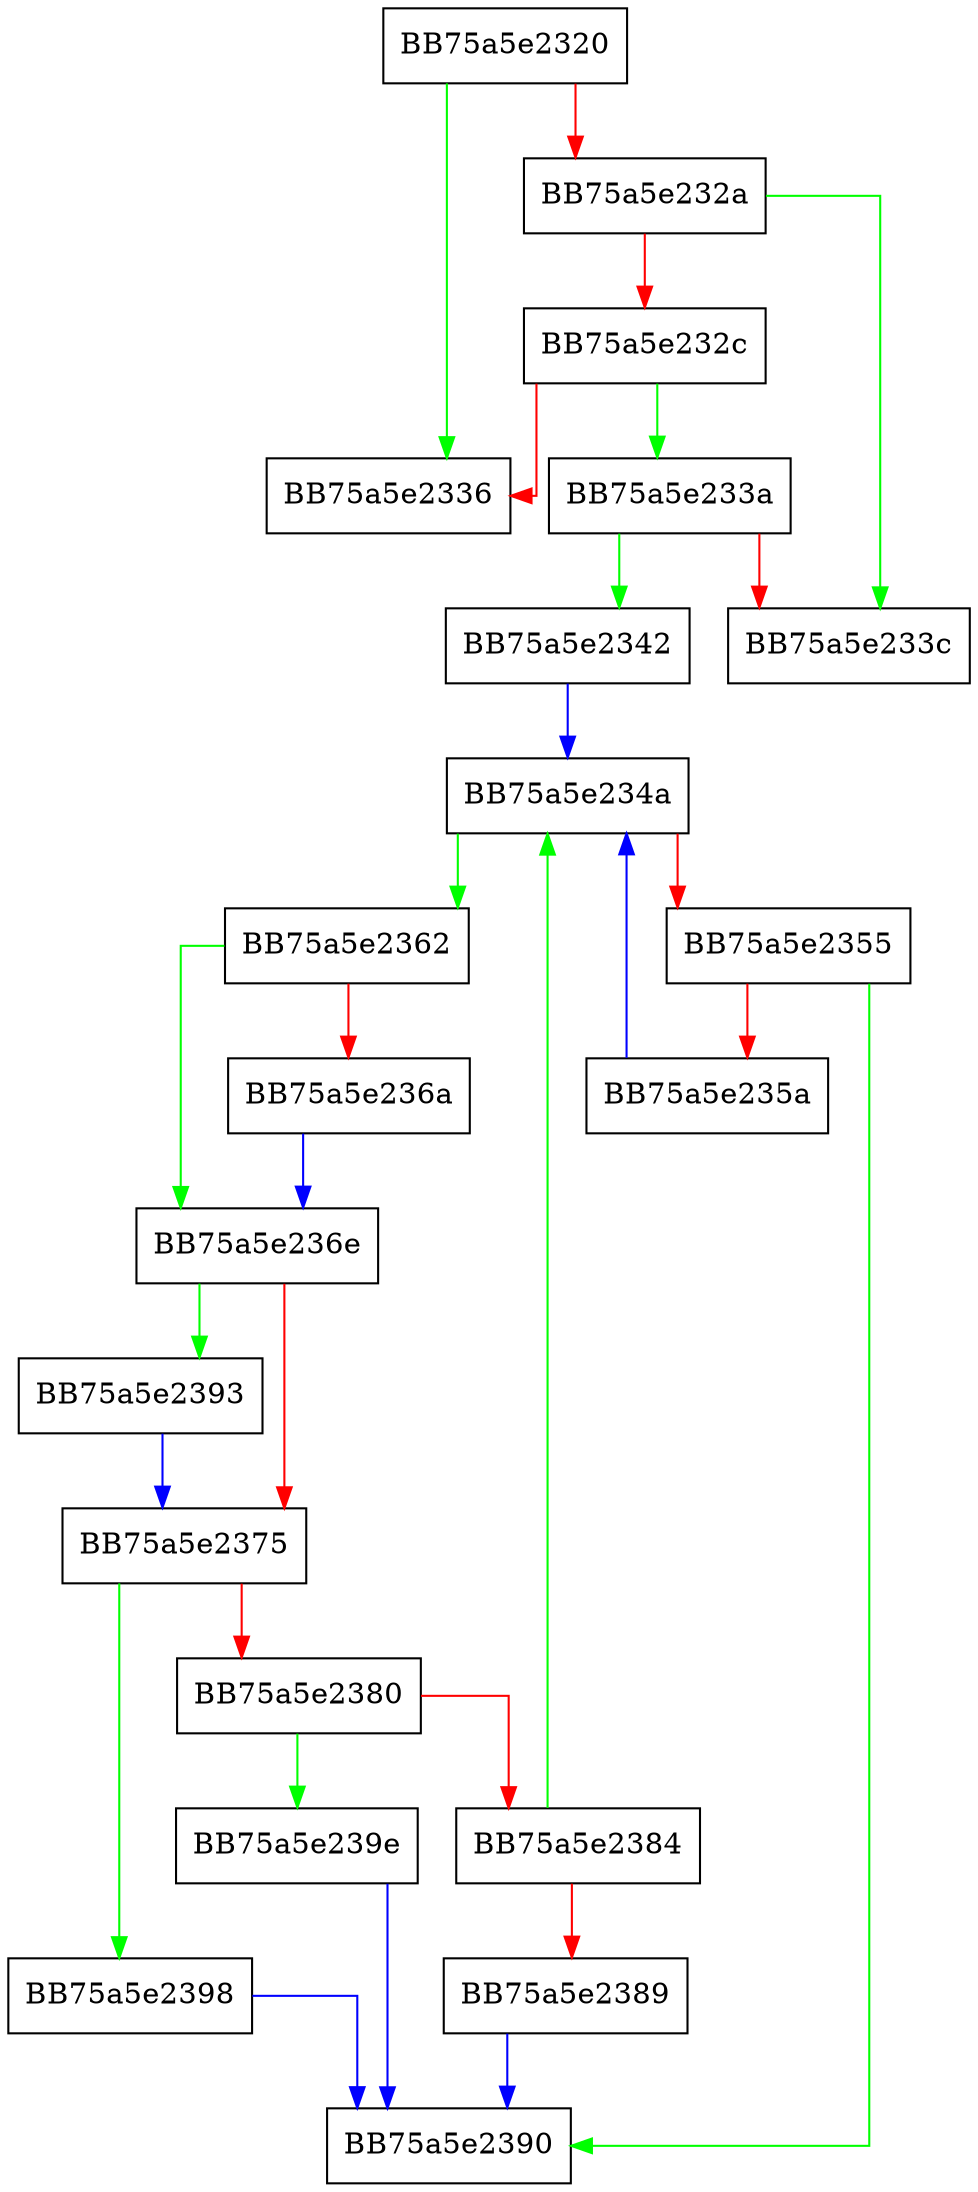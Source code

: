 digraph fcmp_asep_reg_key {
  node [shape="box"];
  graph [splines=ortho];
  BB75a5e2320 -> BB75a5e2336 [color="green"];
  BB75a5e2320 -> BB75a5e232a [color="red"];
  BB75a5e232a -> BB75a5e233c [color="green"];
  BB75a5e232a -> BB75a5e232c [color="red"];
  BB75a5e232c -> BB75a5e233a [color="green"];
  BB75a5e232c -> BB75a5e2336 [color="red"];
  BB75a5e233a -> BB75a5e2342 [color="green"];
  BB75a5e233a -> BB75a5e233c [color="red"];
  BB75a5e2342 -> BB75a5e234a [color="blue"];
  BB75a5e234a -> BB75a5e2362 [color="green"];
  BB75a5e234a -> BB75a5e2355 [color="red"];
  BB75a5e2355 -> BB75a5e2390 [color="green"];
  BB75a5e2355 -> BB75a5e235a [color="red"];
  BB75a5e235a -> BB75a5e234a [color="blue"];
  BB75a5e2362 -> BB75a5e236e [color="green"];
  BB75a5e2362 -> BB75a5e236a [color="red"];
  BB75a5e236a -> BB75a5e236e [color="blue"];
  BB75a5e236e -> BB75a5e2393 [color="green"];
  BB75a5e236e -> BB75a5e2375 [color="red"];
  BB75a5e2375 -> BB75a5e2398 [color="green"];
  BB75a5e2375 -> BB75a5e2380 [color="red"];
  BB75a5e2380 -> BB75a5e239e [color="green"];
  BB75a5e2380 -> BB75a5e2384 [color="red"];
  BB75a5e2384 -> BB75a5e234a [color="green"];
  BB75a5e2384 -> BB75a5e2389 [color="red"];
  BB75a5e2389 -> BB75a5e2390 [color="blue"];
  BB75a5e2393 -> BB75a5e2375 [color="blue"];
  BB75a5e2398 -> BB75a5e2390 [color="blue"];
  BB75a5e239e -> BB75a5e2390 [color="blue"];
}